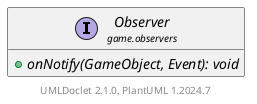 @startuml
    set namespaceSeparator none
    hide empty fields
    hide empty methods

    interface "<size:14>Observer\n<size:10>game.observers" as game.observers.Observer [[Observer.html]] {
        {abstract} +onNotify(GameObject, Event): void
    }

    center footer UMLDoclet 2.1.0, PlantUML %version()
@enduml
